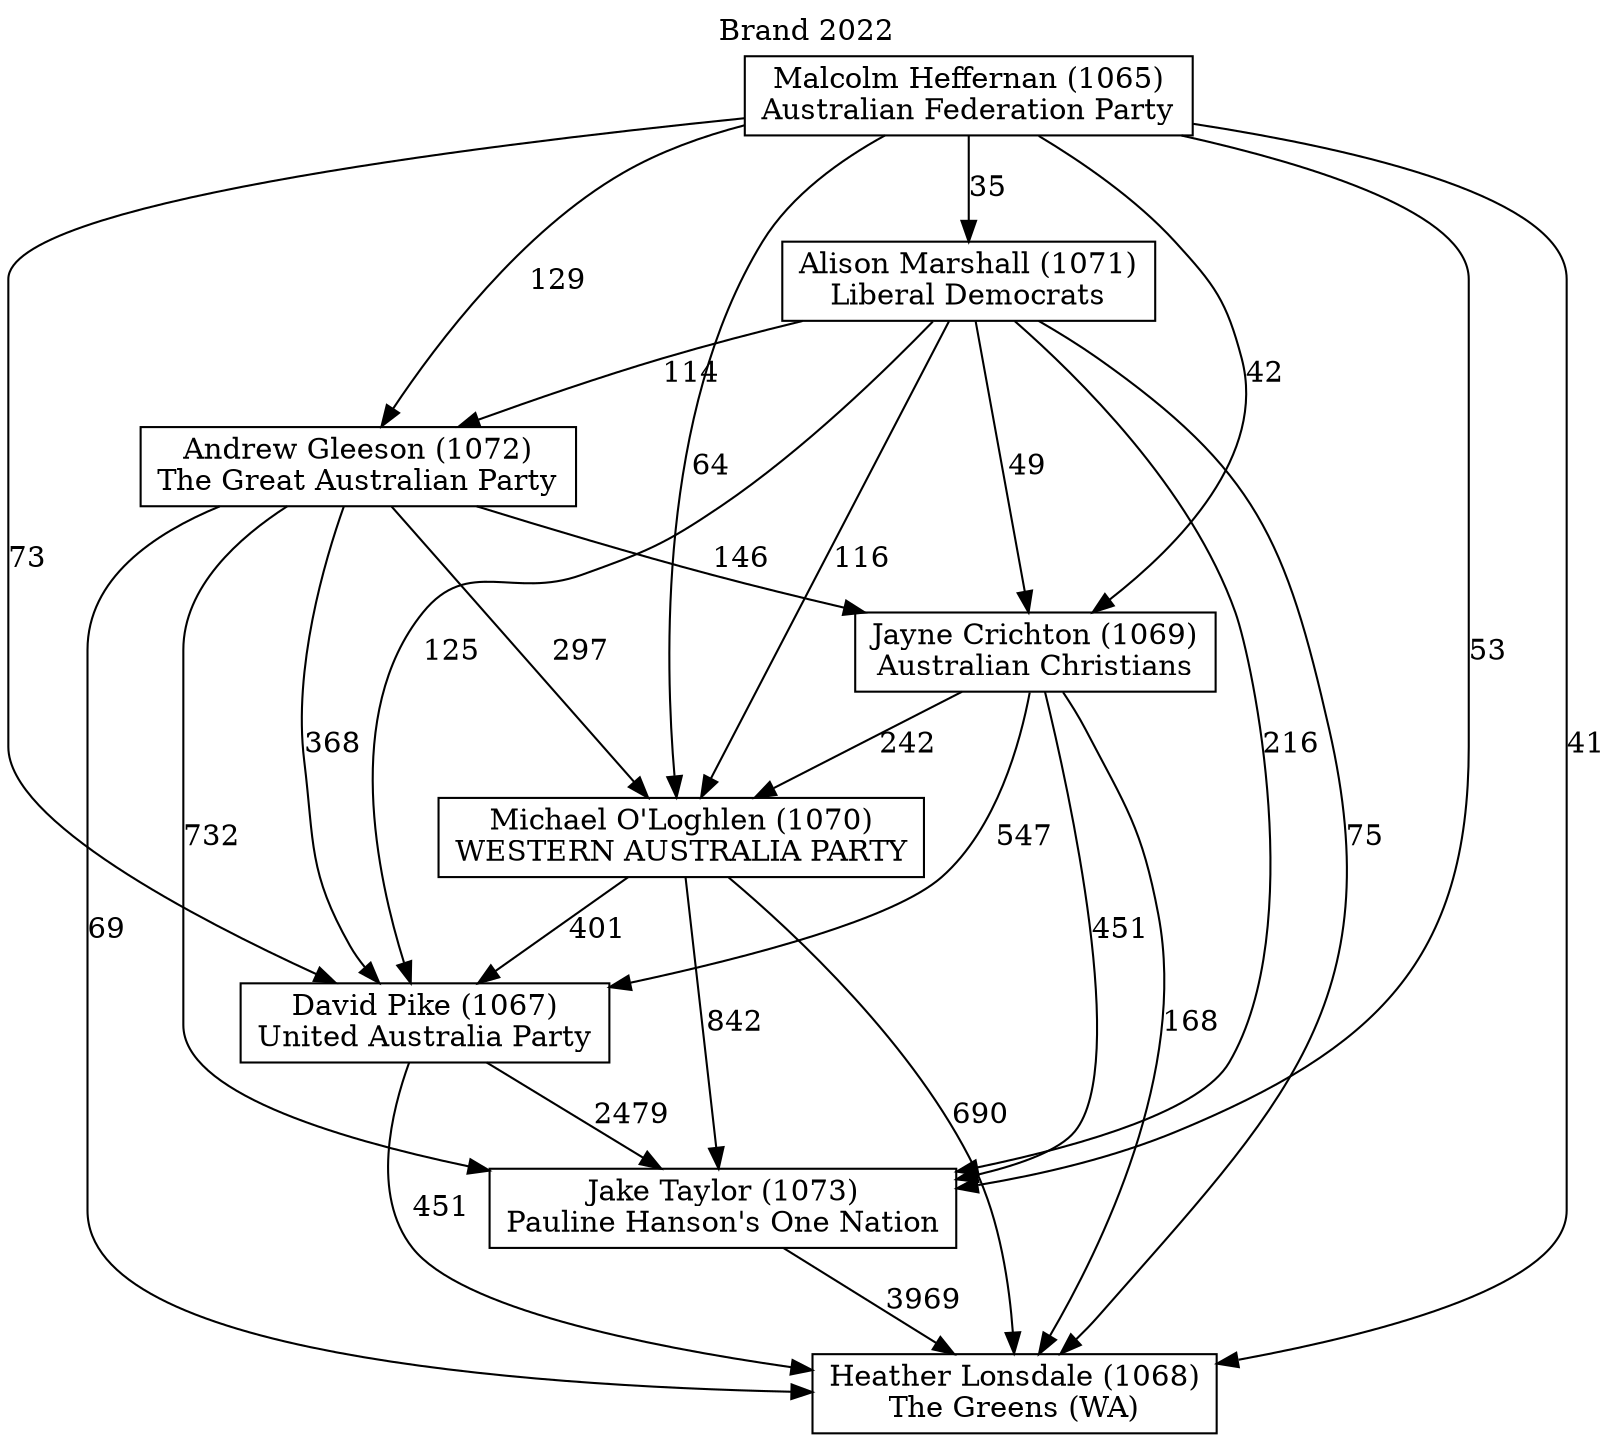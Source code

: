 // House preference flow
digraph "Heather Lonsdale (1068)_Brand_2022" {
	graph [label="Brand 2022" labelloc=t mclimit=10]
	node [shape=box]
	"Alison Marshall (1071)" [label="Alison Marshall (1071)
Liberal Democrats"]
	"Andrew Gleeson (1072)" [label="Andrew Gleeson (1072)
The Great Australian Party"]
	"David Pike (1067)" [label="David Pike (1067)
United Australia Party"]
	"Heather Lonsdale (1068)" [label="Heather Lonsdale (1068)
The Greens (WA)"]
	"Jake Taylor (1073)" [label="Jake Taylor (1073)
Pauline Hanson's One Nation"]
	"Jayne Crichton (1069)" [label="Jayne Crichton (1069)
Australian Christians"]
	"Malcolm Heffernan (1065)" [label="Malcolm Heffernan (1065)
Australian Federation Party"]
	"Michael O'Loghlen (1070)" [label="Michael O'Loghlen (1070)
WESTERN AUSTRALIA PARTY"]
	"Alison Marshall (1071)" -> "Andrew Gleeson (1072)" [label=114]
	"Alison Marshall (1071)" -> "David Pike (1067)" [label=125]
	"Alison Marshall (1071)" -> "Heather Lonsdale (1068)" [label=75]
	"Alison Marshall (1071)" -> "Jake Taylor (1073)" [label=216]
	"Alison Marshall (1071)" -> "Jayne Crichton (1069)" [label=49]
	"Alison Marshall (1071)" -> "Michael O'Loghlen (1070)" [label=116]
	"Andrew Gleeson (1072)" -> "David Pike (1067)" [label=368]
	"Andrew Gleeson (1072)" -> "Heather Lonsdale (1068)" [label=69]
	"Andrew Gleeson (1072)" -> "Jake Taylor (1073)" [label=732]
	"Andrew Gleeson (1072)" -> "Jayne Crichton (1069)" [label=146]
	"Andrew Gleeson (1072)" -> "Michael O'Loghlen (1070)" [label=297]
	"David Pike (1067)" -> "Heather Lonsdale (1068)" [label=451]
	"David Pike (1067)" -> "Jake Taylor (1073)" [label=2479]
	"Jake Taylor (1073)" -> "Heather Lonsdale (1068)" [label=3969]
	"Jayne Crichton (1069)" -> "David Pike (1067)" [label=547]
	"Jayne Crichton (1069)" -> "Heather Lonsdale (1068)" [label=168]
	"Jayne Crichton (1069)" -> "Jake Taylor (1073)" [label=451]
	"Jayne Crichton (1069)" -> "Michael O'Loghlen (1070)" [label=242]
	"Malcolm Heffernan (1065)" -> "Alison Marshall (1071)" [label=35]
	"Malcolm Heffernan (1065)" -> "Andrew Gleeson (1072)" [label=129]
	"Malcolm Heffernan (1065)" -> "David Pike (1067)" [label=73]
	"Malcolm Heffernan (1065)" -> "Heather Lonsdale (1068)" [label=41]
	"Malcolm Heffernan (1065)" -> "Jake Taylor (1073)" [label=53]
	"Malcolm Heffernan (1065)" -> "Jayne Crichton (1069)" [label=42]
	"Malcolm Heffernan (1065)" -> "Michael O'Loghlen (1070)" [label=64]
	"Michael O'Loghlen (1070)" -> "David Pike (1067)" [label=401]
	"Michael O'Loghlen (1070)" -> "Heather Lonsdale (1068)" [label=690]
	"Michael O'Loghlen (1070)" -> "Jake Taylor (1073)" [label=842]
}
